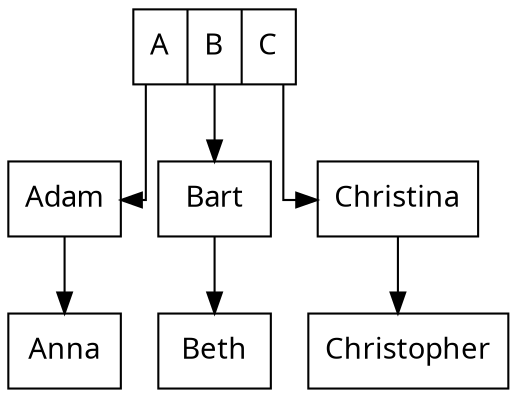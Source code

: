digraph records {
  node [shape=record,fontname="Open Sans;sans-serif",fontsize=14];
  edge [fontname="Open Sans;sans-serif",fontsize=14]
  splines=ortho;

  hash [label="<a> A |<b> B |<c> C"]

  adam [label="Adam"]
  anna [label="Anna"]

  hash:a -> adam
  adam -> anna

  bart [label="Bart"]
  beth [label="Beth"]

  hash:b -> bart
  bart -> beth

  christina [label="Christina"]
  christopher [label="Christopher"]

  hash:c -> christina
  christina -> christopher
}